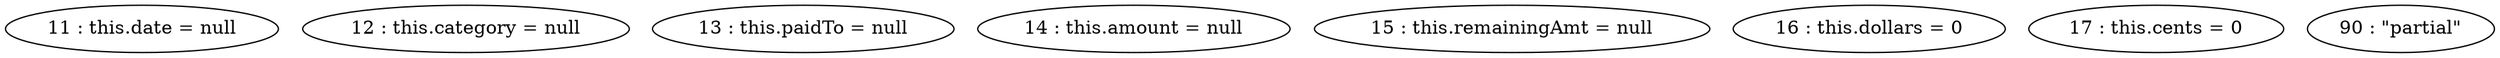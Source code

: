 digraph G {
"11 : this.date = null"
"12 : this.category = null"
"13 : this.paidTo = null"
"14 : this.amount = null"
"15 : this.remainingAmt = null"
"16 : this.dollars = 0"
"17 : this.cents = 0"
"90 : \"partial\""
}